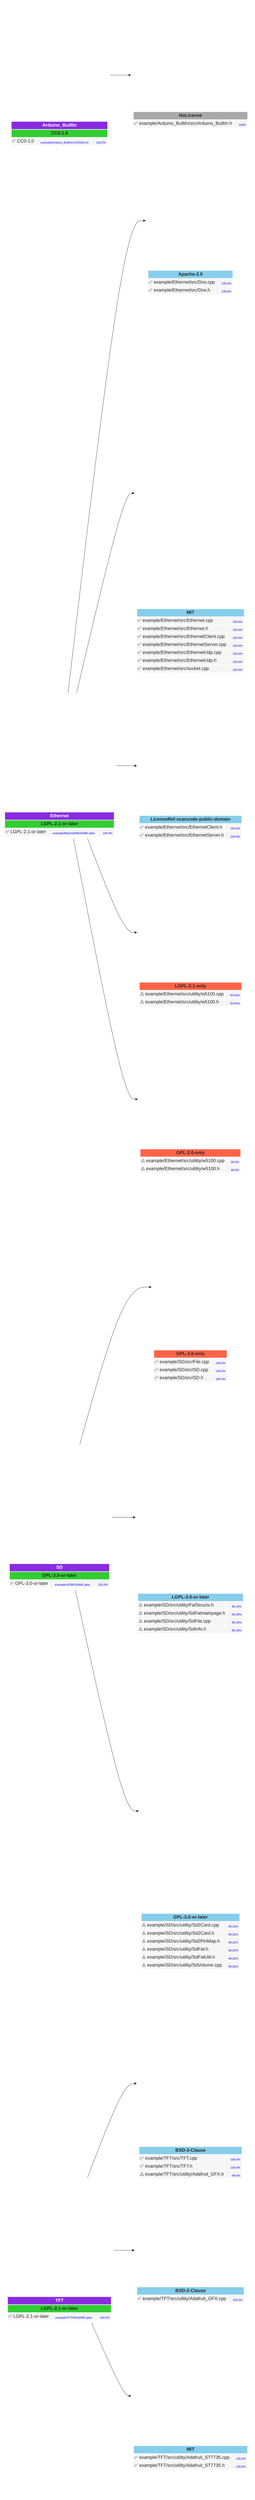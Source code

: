 ---
config:
    maxTextSize: 90000
---
graph LR

Arduino_BuiltIn[
	<table style="background-color:white; color:#222222;">
		<thead>
			<tr style="background-color: blueviolet; color:white">
				<th colspan="4">Arduino_BuiltIn</th>
			</tr>
			<tr style="background-color: limegreen;">
				<th colspan="4">CC0-1.0</th>
			</tr>
		</thead>
		<tbody style="">
				<tr style="background-color: whitesmoke;">
<td nowrap style="text-align:center;">✅</td>
				<td nowrap style="text-align:left;">CC0-1.0</td>
				<td nowrap style="text-align:left; color: blue; font-size: x-small; vertical-align: bottom; padding-left:2em; padding-right:0.5em;">example/Arduino_BuiltIn/LICENSE.txt</td>
				<td nowrap style="text-align:right; color: blue; font-size: x-small; vertical-align: bottom; padding-left:2em; padding-right:0.5em;">100.0%</td>
			</tr>
			</tbody>
	</table>
]
Arduino_BuiltIn@{shape: text}
	
		Arduino_BuiltIn_NoLicense[
			<table style="background-color:white; color:#222222;">
				<thead style="background-color: darkgray;">
					<tr>
						<th colspan="3">NoLicense</th>
					</tr>
				</thead>
				<tbody style="">
		<tr style="background-color: whitesmoke;">
            <td style="text-align:center;">✅</td>
            <td style="text-align:left;">example/Arduino_BuiltIn/src/Arduino_BuiltIn.h</td>
            <td style="text-align:right; color: blue; font-size: x-small; vertical-align: bottom; padding-left:2em; padding-right:0.5em;">100%</td>
			</tr>
			</tbody>
			</table>
		]
		Arduino_BuiltIn_NoLicense@{shape: text}
		Arduino_BuiltIn --> Arduino_BuiltIn_NoLicense
		
Ethernet[
	<table style="background-color:white; color:#222222;">
		<thead>
			<tr style="background-color: blueviolet; color:white">
				<th colspan="4">Ethernet</th>
			</tr>
			<tr style="background-color: limegreen;">
				<th colspan="4">LGPL-2.1-or-later</th>
			</tr>
		</thead>
		<tbody style="">
				<tr style="background-color: whitesmoke;">
<td nowrap style="text-align:center;">✅</td>
				<td nowrap style="text-align:left;">LGPL-2.1-or-later</td>
				<td nowrap style="text-align:left; color: blue; font-size: x-small; vertical-align: bottom; padding-left:2em; padding-right:0.5em;">example/Ethernet/README.adoc</td>
				<td nowrap style="text-align:right; color: blue; font-size: x-small; vertical-align: bottom; padding-left:2em; padding-right:0.5em;">100.0%</td>
			</tr>
			</tbody>
	</table>
]
Ethernet@{shape: text}
	
		Ethernet_Apache_2_0[
			<table style="background-color:white; color:#222222;">
				<thead style="background-color: skyblue;">
					<tr>
						<th colspan="3">Apache-2.0</th>
					</tr>
				</thead>
				<tbody style="">
		<tr style="background-color: whitesmoke;">
            <td style="text-align:center;">✅</td>
            <td style="text-align:left;">example/Ethernet/src/Dns.cpp</td>
            <td style="text-align:right; color: blue; font-size: x-small; vertical-align: bottom; padding-left:2em; padding-right:0.5em;">100.0%</td>
			</tr>
			<tr style="background-color: whitesmoke;">
            <td style="text-align:center;">✅</td>
            <td style="text-align:left;">example/Ethernet/src/Dns.h</td>
            <td style="text-align:right; color: blue; font-size: x-small; vertical-align: bottom; padding-left:2em; padding-right:0.5em;">100.0%</td>
			</tr>
			</tbody>
			</table>
		]
		Ethernet_Apache_2_0@{shape: text}
		Ethernet --> Ethernet_Apache_2_0
		
		Ethernet_MIT[
			<table style="background-color:white; color:#222222;">
				<thead style="background-color: skyblue;">
					<tr>
						<th colspan="3">MIT</th>
					</tr>
				</thead>
				<tbody style="">
		<tr style="background-color: whitesmoke;">
            <td style="text-align:center;">✅</td>
            <td style="text-align:left;">example/Ethernet/src/Ethernet.cpp</td>
            <td style="text-align:right; color: blue; font-size: x-small; vertical-align: bottom; padding-left:2em; padding-right:0.5em;">100.0%</td>
			</tr>
			<tr style="background-color: whitesmoke;">
            <td style="text-align:center;">✅</td>
            <td style="text-align:left;">example/Ethernet/src/Ethernet.h</td>
            <td style="text-align:right; color: blue; font-size: x-small; vertical-align: bottom; padding-left:2em; padding-right:0.5em;">100.0%</td>
			</tr>
			<tr style="background-color: whitesmoke;">
            <td style="text-align:center;">✅</td>
            <td style="text-align:left;">example/Ethernet/src/EthernetClient.cpp</td>
            <td style="text-align:right; color: blue; font-size: x-small; vertical-align: bottom; padding-left:2em; padding-right:0.5em;">100.0%</td>
			</tr>
			<tr style="background-color: whitesmoke;">
            <td style="text-align:center;">✅</td>
            <td style="text-align:left;">example/Ethernet/src/EthernetServer.cpp</td>
            <td style="text-align:right; color: blue; font-size: x-small; vertical-align: bottom; padding-left:2em; padding-right:0.5em;">100.0%</td>
			</tr>
			<tr style="background-color: whitesmoke;">
            <td style="text-align:center;">✅</td>
            <td style="text-align:left;">example/Ethernet/src/EthernetUdp.cpp</td>
            <td style="text-align:right; color: blue; font-size: x-small; vertical-align: bottom; padding-left:2em; padding-right:0.5em;">100.0%</td>
			</tr>
			<tr style="background-color: whitesmoke;">
            <td style="text-align:center;">✅</td>
            <td style="text-align:left;">example/Ethernet/src/EthernetUdp.h</td>
            <td style="text-align:right; color: blue; font-size: x-small; vertical-align: bottom; padding-left:2em; padding-right:0.5em;">100.0%</td>
			</tr>
			<tr style="background-color: whitesmoke;">
            <td style="text-align:center;">✅</td>
            <td style="text-align:left;">example/Ethernet/src/socket.cpp</td>
            <td style="text-align:right; color: blue; font-size: x-small; vertical-align: bottom; padding-left:2em; padding-right:0.5em;">100.0%</td>
			</tr>
			</tbody>
			</table>
		]
		Ethernet_MIT@{shape: text}
		Ethernet --> Ethernet_MIT
		
		Ethernet_LicenseRef_scancode_public_domain[
			<table style="background-color:white; color:#222222;">
				<thead style="background-color: skyblue;">
					<tr>
						<th colspan="3">LicenseRef-scancode-public-domain</th>
					</tr>
				</thead>
				<tbody style="">
		<tr style="background-color: whitesmoke;">
            <td style="text-align:center;">✅</td>
            <td style="text-align:left;">example/Ethernet/src/EthernetClient.h</td>
            <td style="text-align:right; color: blue; font-size: x-small; vertical-align: bottom; padding-left:2em; padding-right:0.5em;">100.0%</td>
			</tr>
			<tr style="background-color: whitesmoke;">
            <td style="text-align:center;">✅</td>
            <td style="text-align:left;">example/Ethernet/src/EthernetServer.h</td>
            <td style="text-align:right; color: blue; font-size: x-small; vertical-align: bottom; padding-left:2em; padding-right:0.5em;">100.0%</td>
			</tr>
			</tbody>
			</table>
		]
		Ethernet_LicenseRef_scancode_public_domain@{shape: text}
		Ethernet --> Ethernet_LicenseRef_scancode_public_domain
		
		Ethernet_LGPL_2_1_only[
			<table style="background-color:white; color:#222222;">
				<thead style="background-color: tomato;">
					<tr>
						<th colspan="3">LGPL-2.1-only</th>
					</tr>
				</thead>
				<tbody style="">
		<tr style="background-color: whitesmoke;">
            <td style="text-align:center;">⚠️</td>
            <td style="text-align:left;">example/Ethernet/src/utility/w5100.cpp</td>
            <td style="text-align:right; color: blue; font-size: x-small; vertical-align: bottom; padding-left:2em; padding-right:0.5em;">93.94%</td>
			</tr>
			<tr style="background-color: whitesmoke;">
            <td style="text-align:center;">⚠️</td>
            <td style="text-align:left;">example/Ethernet/src/utility/w5100.h</td>
            <td style="text-align:right; color: blue; font-size: x-small; vertical-align: bottom; padding-left:2em; padding-right:0.5em;">93.94%</td>
			</tr>
			</tbody>
			</table>
		]
		Ethernet_LGPL_2_1_only@{shape: text}
		Ethernet --> Ethernet_LGPL_2_1_only
		
		Ethernet_GPL_2_0_only[
			<table style="background-color:white; color:#222222;">
				<thead style="background-color: tomato;">
					<tr>
						<th colspan="3">GPL-2.0-only</th>
					</tr>
				</thead>
				<tbody style="">
		<tr style="background-color: whitesmoke;">
            <td style="text-align:center;">⚠️</td>
            <td style="text-align:left;">example/Ethernet/src/utility/w5100.cpp</td>
            <td style="text-align:right; color: blue; font-size: x-small; vertical-align: bottom; padding-left:2em; padding-right:0.5em;">80.0%</td>
			</tr>
			<tr style="background-color: whitesmoke;">
            <td style="text-align:center;">⚠️</td>
            <td style="text-align:left;">example/Ethernet/src/utility/w5100.h</td>
            <td style="text-align:right; color: blue; font-size: x-small; vertical-align: bottom; padding-left:2em; padding-right:0.5em;">80.0%</td>
			</tr>
			</tbody>
			</table>
		]
		Ethernet_GPL_2_0_only@{shape: text}
		Ethernet --> Ethernet_GPL_2_0_only
		
SD[
	<table style="background-color:white; color:#222222;">
		<thead>
			<tr style="background-color: blueviolet; color:white">
				<th colspan="4">SD</th>
			</tr>
			<tr style="background-color: limegreen;">
				<th colspan="4">GPL-3.0-or-later</th>
			</tr>
		</thead>
		<tbody style="">
				<tr style="background-color: whitesmoke;">
<td nowrap style="text-align:center;">✅</td>
				<td nowrap style="text-align:left;">GPL-3.0-or-later</td>
				<td nowrap style="text-align:left; color: blue; font-size: x-small; vertical-align: bottom; padding-left:2em; padding-right:0.5em;">example/SD/README.adoc</td>
				<td nowrap style="text-align:right; color: blue; font-size: x-small; vertical-align: bottom; padding-left:2em; padding-right:0.5em;">100.0%</td>
			</tr>
			</tbody>
	</table>
]
SD@{shape: text}
	
		SD_GPL_3_0_only[
			<table style="background-color:white; color:#222222;">
				<thead style="background-color: tomato;">
					<tr>
						<th colspan="3">GPL-3.0-only</th>
					</tr>
				</thead>
				<tbody style="">
		<tr style="background-color: whitesmoke;">
            <td style="text-align:center;">✅</td>
            <td style="text-align:left;">example/SD/src/File.cpp</td>
            <td style="text-align:right; color: blue; font-size: x-small; vertical-align: bottom; padding-left:2em; padding-right:0.5em;">100.0%</td>
			</tr>
			<tr style="background-color: whitesmoke;">
            <td style="text-align:center;">✅</td>
            <td style="text-align:left;">example/SD/src/SD.cpp</td>
            <td style="text-align:right; color: blue; font-size: x-small; vertical-align: bottom; padding-left:2em; padding-right:0.5em;">100.0%</td>
			</tr>
			<tr style="background-color: whitesmoke;">
            <td style="text-align:center;">✅</td>
            <td style="text-align:left;">example/SD/src/SD.h</td>
            <td style="text-align:right; color: blue; font-size: x-small; vertical-align: bottom; padding-left:2em; padding-right:0.5em;">100.0%</td>
			</tr>
			</tbody>
			</table>
		]
		SD_GPL_3_0_only@{shape: text}
		SD --> SD_GPL_3_0_only
		
		SD_LGPL_3_0_or_later[
			<table style="background-color:white; color:#222222;">
				<thead style="background-color: skyblue;">
					<tr>
						<th colspan="3">LGPL-3.0-or-later</th>
					</tr>
				</thead>
				<tbody style="">
		<tr style="background-color: whitesmoke;">
            <td style="text-align:center;">⚠️</td>
            <td style="text-align:left;">example/SD/src/utility/FatStructs.h</td>
            <td style="text-align:right; color: blue; font-size: x-small; vertical-align: bottom; padding-left:2em; padding-right:0.5em;">96.19%</td>
			</tr>
			<tr style="background-color: whitesmoke;">
            <td style="text-align:center;">⚠️</td>
            <td style="text-align:left;">example/SD/src/utility/SdFatmainpage.h</td>
            <td style="text-align:right; color: blue; font-size: x-small; vertical-align: bottom; padding-left:2em; padding-right:0.5em;">95.28%</td>
			</tr>
			<tr style="background-color: whitesmoke;">
            <td style="text-align:center;">⚠️</td>
            <td style="text-align:left;">example/SD/src/utility/SdFile.cpp</td>
            <td style="text-align:right; color: blue; font-size: x-small; vertical-align: bottom; padding-left:2em; padding-right:0.5em;">96.19%</td>
			</tr>
			<tr style="background-color: whitesmoke;">
            <td style="text-align:center;">⚠️</td>
            <td style="text-align:left;">example/SD/src/utility/SdInfo.h</td>
            <td style="text-align:right; color: blue; font-size: x-small; vertical-align: bottom; padding-left:2em; padding-right:0.5em;">96.19%</td>
			</tr>
			</tbody>
			</table>
		]
		SD_LGPL_3_0_or_later@{shape: text}
		SD --> SD_LGPL_3_0_or_later
		
		SD_GPL_3_0_or_later[
			<table style="background-color:white; color:#222222;">
				<thead style="background-color: skyblue;">
					<tr>
						<th colspan="3">GPL-3.0-or-later</th>
					</tr>
				</thead>
				<tbody style="">
		<tr style="background-color: whitesmoke;">
            <td style="text-align:center;">⚠️</td>
            <td style="text-align:left;">example/SD/src/utility/Sd2Card.cpp</td>
            <td style="text-align:right; color: blue; font-size: x-small; vertical-align: bottom; padding-left:2em; padding-right:0.5em;">99.02%</td>
			</tr>
			<tr style="background-color: whitesmoke;">
            <td style="text-align:center;">⚠️</td>
            <td style="text-align:left;">example/SD/src/utility/Sd2Card.h</td>
            <td style="text-align:right; color: blue; font-size: x-small; vertical-align: bottom; padding-left:2em; padding-right:0.5em;">99.02%</td>
			</tr>
			<tr style="background-color: whitesmoke;">
            <td style="text-align:center;">⚠️</td>
            <td style="text-align:left;">example/SD/src/utility/Sd2PinMap.h</td>
            <td style="text-align:right; color: blue; font-size: x-small; vertical-align: bottom; padding-left:2em; padding-right:0.5em;">99.02%</td>
			</tr>
			<tr style="background-color: whitesmoke;">
            <td style="text-align:center;">⚠️</td>
            <td style="text-align:left;">example/SD/src/utility/SdFat.h</td>
            <td style="text-align:right; color: blue; font-size: x-small; vertical-align: bottom; padding-left:2em; padding-right:0.5em;">99.02%</td>
			</tr>
			<tr style="background-color: whitesmoke;">
            <td style="text-align:center;">⚠️</td>
            <td style="text-align:left;">example/SD/src/utility/SdFatUtil.h</td>
            <td style="text-align:right; color: blue; font-size: x-small; vertical-align: bottom; padding-left:2em; padding-right:0.5em;">99.02%</td>
			</tr>
			<tr style="background-color: whitesmoke;">
            <td style="text-align:center;">⚠️</td>
            <td style="text-align:left;">example/SD/src/utility/SdVolume.cpp</td>
            <td style="text-align:right; color: blue; font-size: x-small; vertical-align: bottom; padding-left:2em; padding-right:0.5em;">99.02%</td>
			</tr>
			</tbody>
			</table>
		]
		SD_GPL_3_0_or_later@{shape: text}
		SD --> SD_GPL_3_0_or_later
		
TFT[
	<table style="background-color:white; color:#222222;">
		<thead>
			<tr style="background-color: blueviolet; color:white">
				<th colspan="4">TFT</th>
			</tr>
			<tr style="background-color: limegreen;">
				<th colspan="4">LGPL-2.1-or-later</th>
			</tr>
		</thead>
		<tbody style="">
				<tr style="background-color: whitesmoke;">
<td nowrap style="text-align:center;">✅</td>
				<td nowrap style="text-align:left;">LGPL-2.1-or-later</td>
				<td nowrap style="text-align:left; color: blue; font-size: x-small; vertical-align: bottom; padding-left:2em; padding-right:0.5em;">example/TFT/README.adoc</td>
				<td nowrap style="text-align:right; color: blue; font-size: x-small; vertical-align: bottom; padding-left:2em; padding-right:0.5em;">100.0%</td>
			</tr>
			</tbody>
	</table>
]
TFT@{shape: text}
	
		TFT_BSD_3_Clause[
			<table style="background-color:white; color:#222222;">
				<thead style="background-color: skyblue;">
					<tr>
						<th colspan="3">BSD-3-Clause</th>
					</tr>
				</thead>
				<tbody style="">
		<tr style="background-color: whitesmoke;">
            <td style="text-align:center;">✅</td>
            <td style="text-align:left;">example/TFT/src/TFT.cpp</td>
            <td style="text-align:right; color: blue; font-size: x-small; vertical-align: bottom; padding-left:2em; padding-right:0.5em;">100.0%</td>
			</tr>
			<tr style="background-color: whitesmoke;">
            <td style="text-align:center;">✅</td>
            <td style="text-align:left;">example/TFT/src/TFT.h</td>
            <td style="text-align:right; color: blue; font-size: x-small; vertical-align: bottom; padding-left:2em; padding-right:0.5em;">100.0%</td>
			</tr>
			<tr style="background-color: whitesmoke;">
            <td style="text-align:center;">⚠️</td>
            <td style="text-align:left;">example/TFT/src/utility/Adafruit_GFX.h</td>
            <td style="text-align:right; color: blue; font-size: x-small; vertical-align: bottom; padding-left:2em; padding-right:0.5em;">99.0%</td>
			</tr>
			</tbody>
			</table>
		]
		TFT_BSD_3_Clause@{shape: text}
		TFT --> TFT_BSD_3_Clause
		
		TFT_BSD_2_Clause[
			<table style="background-color:white; color:#222222;">
				<thead style="background-color: skyblue;">
					<tr>
						<th colspan="3">BSD-2-Clause</th>
					</tr>
				</thead>
				<tbody style="">
		<tr style="background-color: whitesmoke;">
            <td style="text-align:center;">✅</td>
            <td style="text-align:left;">example/TFT/src/utility/Adafruit_GFX.cpp</td>
            <td style="text-align:right; color: blue; font-size: x-small; vertical-align: bottom; padding-left:2em; padding-right:0.5em;">100.0%</td>
			</tr>
			</tbody>
			</table>
		]
		TFT_BSD_2_Clause@{shape: text}
		TFT --> TFT_BSD_2_Clause
		
		TFT_MIT[
			<table style="background-color:white; color:#222222;">
				<thead style="background-color: skyblue;">
					<tr>
						<th colspan="3">MIT</th>
					</tr>
				</thead>
				<tbody style="">
		<tr style="background-color: whitesmoke;">
            <td style="text-align:center;">✅</td>
            <td style="text-align:left;">example/TFT/src/utility/Adafruit_ST7735.cpp</td>
            <td style="text-align:right; color: blue; font-size: x-small; vertical-align: bottom; padding-left:2em; padding-right:0.5em;">100.0%</td>
			</tr>
			<tr style="background-color: whitesmoke;">
            <td style="text-align:center;">✅</td>
            <td style="text-align:left;">example/TFT/src/utility/Adafruit_ST7735.h</td>
            <td style="text-align:right; color: blue; font-size: x-small; vertical-align: bottom; padding-left:2em; padding-right:0.5em;">100.0%</td>
			</tr>
			</tbody>
			</table>
		]
		TFT_MIT@{shape: text}
		TFT --> TFT_MIT